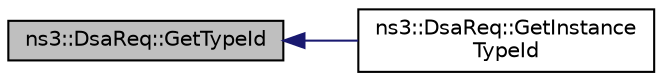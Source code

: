 digraph "ns3::DsaReq::GetTypeId"
{
  edge [fontname="Helvetica",fontsize="10",labelfontname="Helvetica",labelfontsize="10"];
  node [fontname="Helvetica",fontsize="10",shape=record];
  rankdir="LR";
  Node1 [label="ns3::DsaReq::GetTypeId",height=0.2,width=0.4,color="black", fillcolor="grey75", style="filled", fontcolor="black"];
  Node1 -> Node2 [dir="back",color="midnightblue",fontsize="10",style="solid"];
  Node2 [label="ns3::DsaReq::GetInstance\lTypeId",height=0.2,width=0.4,color="black", fillcolor="white", style="filled",URL="$d9/ddb/classns3_1_1DsaReq.html#a2d47b1b07eece30d9d162005b787465d"];
}
